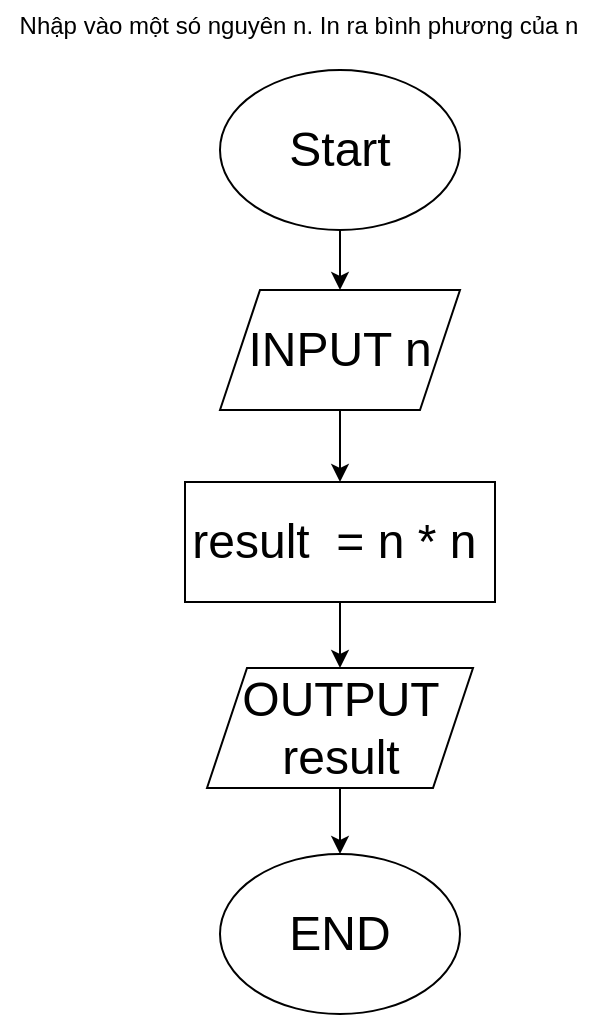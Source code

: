 <mxfile version="20.8.13" type="device" pages="3"><diagram name="Page-1" id="QR5kVQunsCh4FQqDD154"><mxGraphModel dx="921" dy="1331" grid="0" gridSize="10" guides="1" tooltips="1" connect="1" arrows="1" fold="1" page="0" pageScale="1" pageWidth="850" pageHeight="1100" math="0" shadow="0"><root><mxCell id="0"/><mxCell id="1" parent="0"/><mxCell id="3pIMUTtwyQwosAIOtQLR-1" value="Nhập vào một só nguyên n. In ra bình phương của n" style="text;html=1;align=center;verticalAlign=middle;resizable=0;points=[];autosize=1;strokeColor=none;fillColor=none;" vertex="1" parent="1"><mxGeometry x="-312" y="-508" width="297" height="26" as="geometry"/></mxCell><mxCell id="3pIMUTtwyQwosAIOtQLR-8" value="" style="edgeStyle=orthogonalEdgeStyle;rounded=0;orthogonalLoop=1;jettySize=auto;html=1;fontSize=18;" edge="1" parent="1" source="3pIMUTtwyQwosAIOtQLR-2" target="3pIMUTtwyQwosAIOtQLR-3"><mxGeometry relative="1" as="geometry"/></mxCell><mxCell id="3pIMUTtwyQwosAIOtQLR-2" value="&lt;font style=&quot;font-size: 24px;&quot;&gt;Start&lt;/font&gt;" style="ellipse;whiteSpace=wrap;html=1;" vertex="1" parent="1"><mxGeometry x="-202" y="-473" width="120" height="80" as="geometry"/></mxCell><mxCell id="3pIMUTtwyQwosAIOtQLR-10" value="" style="edgeStyle=orthogonalEdgeStyle;rounded=0;orthogonalLoop=1;jettySize=auto;html=1;fontSize=18;" edge="1" parent="1" source="3pIMUTtwyQwosAIOtQLR-3" target="3pIMUTtwyQwosAIOtQLR-4"><mxGeometry relative="1" as="geometry"/></mxCell><mxCell id="3pIMUTtwyQwosAIOtQLR-3" value="INPUT n" style="shape=parallelogram;perimeter=parallelogramPerimeter;whiteSpace=wrap;html=1;fixedSize=1;fontSize=24;" vertex="1" parent="1"><mxGeometry x="-202" y="-363" width="120" height="60" as="geometry"/></mxCell><mxCell id="3pIMUTtwyQwosAIOtQLR-11" value="" style="edgeStyle=orthogonalEdgeStyle;rounded=0;orthogonalLoop=1;jettySize=auto;html=1;fontSize=18;" edge="1" parent="1" source="3pIMUTtwyQwosAIOtQLR-4" target="3pIMUTtwyQwosAIOtQLR-5"><mxGeometry relative="1" as="geometry"/></mxCell><mxCell id="3pIMUTtwyQwosAIOtQLR-4" value="result&amp;nbsp; = n * n&amp;nbsp;" style="rounded=0;whiteSpace=wrap;html=1;fontSize=24;" vertex="1" parent="1"><mxGeometry x="-219.5" y="-267" width="155" height="60" as="geometry"/></mxCell><mxCell id="3pIMUTtwyQwosAIOtQLR-12" value="" style="edgeStyle=orthogonalEdgeStyle;rounded=0;orthogonalLoop=1;jettySize=auto;html=1;fontSize=18;" edge="1" parent="1" source="3pIMUTtwyQwosAIOtQLR-5" target="3pIMUTtwyQwosAIOtQLR-6"><mxGeometry relative="1" as="geometry"/></mxCell><mxCell id="3pIMUTtwyQwosAIOtQLR-5" value="OUTPUT result" style="shape=parallelogram;perimeter=parallelogramPerimeter;whiteSpace=wrap;html=1;fixedSize=1;fontSize=24;" vertex="1" parent="1"><mxGeometry x="-208.5" y="-174" width="133" height="60" as="geometry"/></mxCell><mxCell id="3pIMUTtwyQwosAIOtQLR-6" value="&lt;font style=&quot;font-size: 24px;&quot;&gt;END&lt;/font&gt;" style="ellipse;whiteSpace=wrap;html=1;" vertex="1" parent="1"><mxGeometry x="-202" y="-81" width="120" height="80" as="geometry"/></mxCell></root></mxGraphModel></diagram><diagram id="xC6t0riktYVpf-5gI3Uo" name="Page-2"><mxGraphModel dx="521" dy="931" grid="0" gridSize="10" guides="1" tooltips="1" connect="1" arrows="1" fold="1" page="0" pageScale="1" pageWidth="850" pageHeight="1100" math="0" shadow="0"><root><mxCell id="0"/><mxCell id="1" parent="0"/><mxCell id="ANNFZNyMfyYlg6Tkln-j-1" value="START" style="ellipse;whiteSpace=wrap;html=1;fontSize=18;" vertex="1" parent="1"><mxGeometry x="144" y="-51" width="120" height="80" as="geometry"/></mxCell><mxCell id="ANNFZNyMfyYlg6Tkln-j-2" value="&lt;font style=&quot;font-size: 14px;&quot;&gt;Nhập vào chiều dài, chiều rộng hình chữ nhật.&lt;br&gt;In ra chu vi, diện tích&lt;/font&gt;" style="text;html=1;strokeColor=none;fillColor=none;align=center;verticalAlign=middle;whiteSpace=wrap;rounded=0;fontSize=18;" vertex="1" parent="1"><mxGeometry x="33" y="-109" width="336" height="30" as="geometry"/></mxCell><mxCell id="wBwPS1s1Sfo7Ux21b9FV-5" value="" style="edgeStyle=orthogonalEdgeStyle;rounded=0;orthogonalLoop=1;jettySize=auto;html=1;fontSize=18;" edge="1" parent="1" source="HAmbAQDXpoDCxm50K9zW-1" target="HAmbAQDXpoDCxm50K9zW-2"><mxGeometry relative="1" as="geometry"/></mxCell><mxCell id="HAmbAQDXpoDCxm50K9zW-1" value="&lt;font style=&quot;font-size: 24px;&quot;&gt;INPUT dai, rong&lt;/font&gt;" style="shape=parallelogram;perimeter=parallelogramPerimeter;whiteSpace=wrap;html=1;fixedSize=1;fontSize=14;" vertex="1" parent="1"><mxGeometry x="120" y="56" width="168" height="49" as="geometry"/></mxCell><mxCell id="wBwPS1s1Sfo7Ux21b9FV-6" value="" style="edgeStyle=orthogonalEdgeStyle;rounded=0;orthogonalLoop=1;jettySize=auto;html=1;fontSize=18;" edge="1" parent="1" source="HAmbAQDXpoDCxm50K9zW-2" target="HAmbAQDXpoDCxm50K9zW-3"><mxGeometry relative="1" as="geometry"/></mxCell><mxCell id="HAmbAQDXpoDCxm50K9zW-2" value="&lt;font style=&quot;font-size: 18px;&quot;&gt;chuvi = (dai + rong) * 2&lt;br&gt;dientich = dai * rong&lt;br&gt;&lt;/font&gt;" style="rounded=0;whiteSpace=wrap;html=1;fontSize=24;" vertex="1" parent="1"><mxGeometry x="99.5" y="143" width="209" height="60" as="geometry"/></mxCell><mxCell id="wBwPS1s1Sfo7Ux21b9FV-7" value="" style="edgeStyle=orthogonalEdgeStyle;rounded=0;orthogonalLoop=1;jettySize=auto;html=1;fontSize=18;" edge="1" parent="1" source="HAmbAQDXpoDCxm50K9zW-3" target="HAmbAQDXpoDCxm50K9zW-4"><mxGeometry relative="1" as="geometry"/></mxCell><mxCell id="HAmbAQDXpoDCxm50K9zW-3" value="&lt;font style=&quot;font-size: 24px;&quot;&gt;OUTPUT chuvi, dientich&lt;/font&gt;" style="shape=parallelogram;perimeter=parallelogramPerimeter;whiteSpace=wrap;html=1;fixedSize=1;fontSize=14;" vertex="1" parent="1"><mxGeometry x="100" y="238" width="208.5" height="60" as="geometry"/></mxCell><mxCell id="HAmbAQDXpoDCxm50K9zW-4" value="START" style="ellipse;whiteSpace=wrap;html=1;fontSize=18;" vertex="1" parent="1"><mxGeometry x="144" y="333" width="120" height="80" as="geometry"/></mxCell><mxCell id="wBwPS1s1Sfo7Ux21b9FV-1" value="" style="endArrow=classic;html=1;rounded=0;fontSize=18;entryX=0.5;entryY=0;entryDx=0;entryDy=0;" edge="1" parent="1" target="HAmbAQDXpoDCxm50K9zW-1"><mxGeometry width="50" height="50" relative="1" as="geometry"><mxPoint x="204" y="30" as="sourcePoint"/><mxPoint x="225" y="172" as="targetPoint"/><Array as="points"><mxPoint x="204" y="51"/></Array></mxGeometry></mxCell></root></mxGraphModel></diagram><diagram id="SyTVG80NEwO67s4UrG9G" name="Page-3"><mxGraphModel dx="521" dy="931" grid="0" gridSize="10" guides="1" tooltips="1" connect="1" arrows="1" fold="1" page="0" pageScale="1" pageWidth="850" pageHeight="1100" math="0" shadow="0"><root><mxCell id="0"/><mxCell id="1" parent="0"/><mxCell id="NkNdEfZb9Tz0UqQEjbBa-10" style="edgeStyle=orthogonalEdgeStyle;rounded=0;orthogonalLoop=1;jettySize=auto;html=1;exitX=0.5;exitY=1;exitDx=0;exitDy=0;entryX=0.5;entryY=0;entryDx=0;entryDy=0;fontSize=18;" edge="1" parent="1" source="NkNdEfZb9Tz0UqQEjbBa-1" target="NkNdEfZb9Tz0UqQEjbBa-2"><mxGeometry relative="1" as="geometry"/></mxCell><mxCell id="NkNdEfZb9Tz0UqQEjbBa-1" value="START" style="ellipse;whiteSpace=wrap;html=1;fontSize=18;" vertex="1" parent="1"><mxGeometry x="128" y="-27" width="120" height="80" as="geometry"/></mxCell><mxCell id="NkNdEfZb9Tz0UqQEjbBa-9" style="edgeStyle=orthogonalEdgeStyle;rounded=0;orthogonalLoop=1;jettySize=auto;html=1;exitX=0.5;exitY=1;exitDx=0;exitDy=0;entryX=0.5;entryY=0;entryDx=0;entryDy=0;fontSize=18;" edge="1" parent="1" source="NkNdEfZb9Tz0UqQEjbBa-2" target="NkNdEfZb9Tz0UqQEjbBa-3"><mxGeometry relative="1" as="geometry"/></mxCell><mxCell id="NkNdEfZb9Tz0UqQEjbBa-2" value="INPUT Toan,&lt;br&gt;Ly, Hoa" style="shape=parallelogram;perimeter=parallelogramPerimeter;whiteSpace=wrap;html=1;fixedSize=1;fontSize=18;" vertex="1" parent="1"><mxGeometry x="112.5" y="82" width="151" height="60" as="geometry"/></mxCell><mxCell id="NkNdEfZb9Tz0UqQEjbBa-8" style="edgeStyle=orthogonalEdgeStyle;rounded=0;orthogonalLoop=1;jettySize=auto;html=1;exitX=0.5;exitY=1;exitDx=0;exitDy=0;entryX=0.5;entryY=0;entryDx=0;entryDy=0;fontSize=18;" edge="1" parent="1" source="NkNdEfZb9Tz0UqQEjbBa-3" target="NkNdEfZb9Tz0UqQEjbBa-4"><mxGeometry relative="1" as="geometry"/></mxCell><mxCell id="NkNdEfZb9Tz0UqQEjbBa-3" value="Average = ( Toan + Ly + Hoa) / 3" style="rounded=0;whiteSpace=wrap;html=1;fontSize=18;" vertex="1" parent="1"><mxGeometry x="53" y="177" width="270" height="58" as="geometry"/></mxCell><mxCell id="NkNdEfZb9Tz0UqQEjbBa-7" style="edgeStyle=orthogonalEdgeStyle;rounded=0;orthogonalLoop=1;jettySize=auto;html=1;exitX=0.5;exitY=1;exitDx=0;exitDy=0;entryX=0.5;entryY=0;entryDx=0;entryDy=0;fontSize=18;" edge="1" parent="1" source="NkNdEfZb9Tz0UqQEjbBa-4" target="NkNdEfZb9Tz0UqQEjbBa-5"><mxGeometry relative="1" as="geometry"/></mxCell><mxCell id="NkNdEfZb9Tz0UqQEjbBa-4" value="OUTPUT Average&amp;nbsp;" style="shape=parallelogram;perimeter=parallelogramPerimeter;whiteSpace=wrap;html=1;fixedSize=1;fontSize=18;" vertex="1" parent="1"><mxGeometry x="128" y="283" width="120" height="60" as="geometry"/></mxCell><mxCell id="NkNdEfZb9Tz0UqQEjbBa-5" value="END" style="ellipse;whiteSpace=wrap;html=1;fontSize=18;" vertex="1" parent="1"><mxGeometry x="128" y="385" width="120" height="80" as="geometry"/></mxCell></root></mxGraphModel></diagram></mxfile>